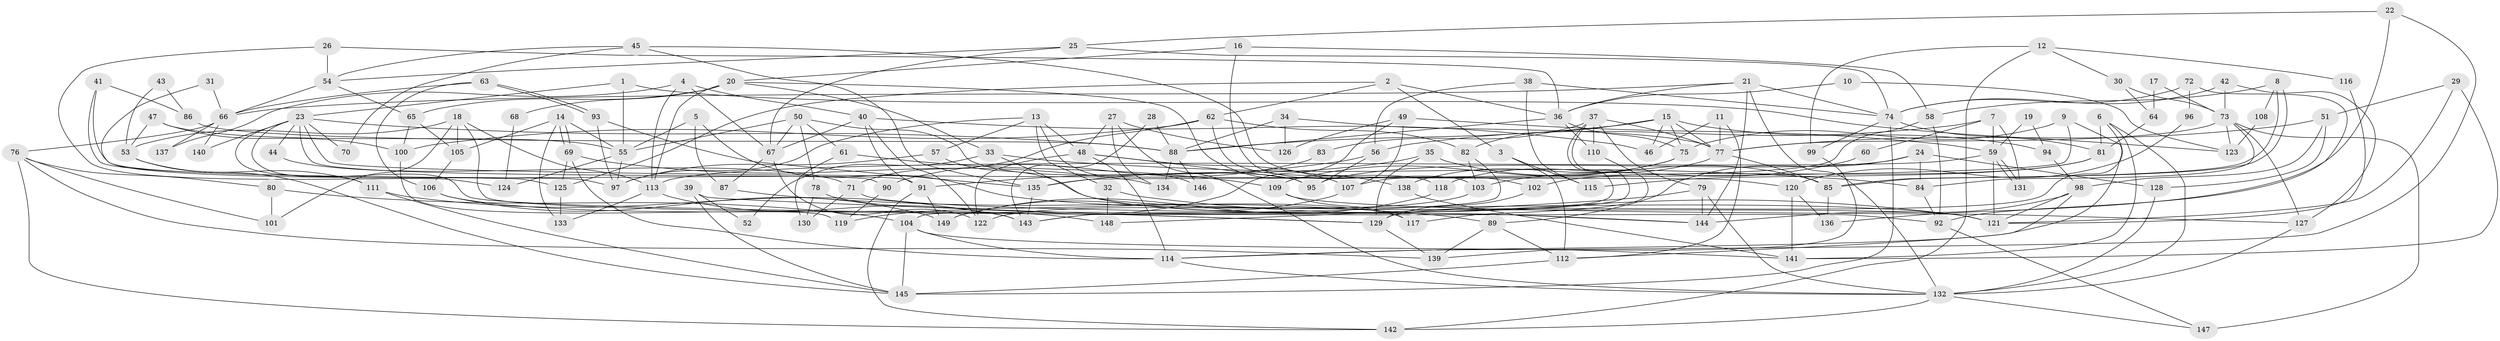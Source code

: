 // coarse degree distribution, {4: 0.2, 7: 0.047619047619047616, 23: 0.009523809523809525, 13: 0.009523809523809525, 3: 0.2761904761904762, 9: 0.01904761904761905, 11: 0.02857142857142857, 6: 0.08571428571428572, 8: 0.0380952380952381, 12: 0.009523809523809525, 5: 0.10476190476190476, 2: 0.17142857142857143}
// Generated by graph-tools (version 1.1) at 2025/51/03/04/25 22:51:08]
// undirected, 149 vertices, 298 edges
graph export_dot {
  node [color=gray90,style=filled];
  1;
  2;
  3;
  4;
  5;
  6;
  7;
  8;
  9;
  10;
  11;
  12;
  13;
  14;
  15;
  16;
  17;
  18;
  19;
  20;
  21;
  22;
  23;
  24;
  25;
  26;
  27;
  28;
  29;
  30;
  31;
  32;
  33;
  34;
  35;
  36;
  37;
  38;
  39;
  40;
  41;
  42;
  43;
  44;
  45;
  46;
  47;
  48;
  49;
  50;
  51;
  52;
  53;
  54;
  55;
  56;
  57;
  58;
  59;
  60;
  61;
  62;
  63;
  64;
  65;
  66;
  67;
  68;
  69;
  70;
  71;
  72;
  73;
  74;
  75;
  76;
  77;
  78;
  79;
  80;
  81;
  82;
  83;
  84;
  85;
  86;
  87;
  88;
  89;
  90;
  91;
  92;
  93;
  94;
  95;
  96;
  97;
  98;
  99;
  100;
  101;
  102;
  103;
  104;
  105;
  106;
  107;
  108;
  109;
  110;
  111;
  112;
  113;
  114;
  115;
  116;
  117;
  118;
  119;
  120;
  121;
  122;
  123;
  124;
  125;
  126;
  127;
  128;
  129;
  130;
  131;
  132;
  133;
  134;
  135;
  136;
  137;
  138;
  139;
  140;
  141;
  142;
  143;
  144;
  145;
  146;
  147;
  148;
  149;
  1 -- 55;
  1 -- 23;
  1 -- 123;
  2 -- 62;
  2 -- 3;
  2 -- 36;
  2 -- 125;
  3 -- 115;
  3 -- 112;
  4 -- 67;
  4 -- 113;
  4 -- 40;
  4 -- 137;
  5 -- 87;
  5 -- 121;
  5 -- 55;
  6 -- 129;
  6 -- 141;
  6 -- 81;
  6 -- 132;
  7 -- 59;
  7 -- 56;
  7 -- 60;
  7 -- 131;
  8 -- 85;
  8 -- 85;
  8 -- 58;
  8 -- 108;
  9 -- 75;
  9 -- 135;
  9 -- 114;
  10 -- 36;
  10 -- 123;
  11 -- 46;
  11 -- 112;
  11 -- 77;
  12 -- 99;
  12 -- 142;
  12 -- 30;
  12 -- 116;
  13 -- 97;
  13 -- 48;
  13 -- 32;
  13 -- 57;
  13 -- 146;
  14 -- 133;
  14 -- 69;
  14 -- 69;
  14 -- 55;
  14 -- 105;
  15 -- 75;
  15 -- 88;
  15 -- 46;
  15 -- 77;
  15 -- 82;
  15 -- 94;
  16 -- 20;
  16 -- 103;
  16 -- 58;
  17 -- 64;
  17 -- 73;
  18 -- 113;
  18 -- 105;
  18 -- 53;
  18 -- 92;
  18 -- 101;
  19 -- 59;
  19 -- 94;
  20 -- 138;
  20 -- 33;
  20 -- 65;
  20 -- 68;
  20 -- 113;
  21 -- 66;
  21 -- 132;
  21 -- 36;
  21 -- 74;
  21 -- 144;
  22 -- 136;
  22 -- 114;
  22 -- 25;
  23 -- 129;
  23 -- 111;
  23 -- 44;
  23 -- 70;
  23 -- 88;
  23 -- 90;
  23 -- 120;
  23 -- 140;
  24 -- 84;
  24 -- 95;
  24 -- 89;
  24 -- 128;
  25 -- 74;
  25 -- 54;
  25 -- 67;
  26 -- 36;
  26 -- 54;
  26 -- 124;
  27 -- 134;
  27 -- 132;
  27 -- 48;
  27 -- 126;
  28 -- 88;
  28 -- 143;
  29 -- 51;
  29 -- 121;
  29 -- 141;
  30 -- 73;
  30 -- 64;
  31 -- 66;
  31 -- 97;
  32 -- 121;
  32 -- 148;
  33 -- 144;
  33 -- 84;
  33 -- 52;
  34 -- 77;
  34 -- 88;
  34 -- 126;
  35 -- 135;
  35 -- 85;
  35 -- 129;
  36 -- 75;
  36 -- 88;
  36 -- 110;
  37 -- 77;
  37 -- 104;
  37 -- 79;
  37 -- 83;
  37 -- 110;
  37 -- 143;
  38 -- 74;
  38 -- 56;
  38 -- 115;
  39 -- 145;
  39 -- 129;
  39 -- 52;
  40 -- 67;
  40 -- 46;
  40 -- 91;
  40 -- 122;
  41 -- 91;
  41 -- 125;
  41 -- 86;
  42 -- 74;
  42 -- 127;
  42 -- 73;
  43 -- 86;
  43 -- 53;
  44 -- 71;
  45 -- 54;
  45 -- 135;
  45 -- 70;
  45 -- 102;
  47 -- 55;
  47 -- 53;
  47 -- 100;
  48 -- 114;
  48 -- 95;
  48 -- 107;
  48 -- 122;
  49 -- 107;
  49 -- 126;
  49 -- 59;
  49 -- 119;
  50 -- 67;
  50 -- 55;
  50 -- 61;
  50 -- 78;
  50 -- 95;
  51 -- 128;
  51 -- 77;
  51 -- 98;
  53 -- 111;
  53 -- 145;
  54 -- 65;
  54 -- 66;
  55 -- 97;
  55 -- 124;
  56 -- 91;
  56 -- 95;
  57 -- 121;
  57 -- 97;
  58 -- 92;
  58 -- 107;
  59 -- 131;
  59 -- 131;
  59 -- 113;
  59 -- 121;
  60 -- 103;
  61 -- 130;
  61 -- 109;
  62 -- 82;
  62 -- 100;
  62 -- 71;
  62 -- 118;
  63 -- 106;
  63 -- 93;
  63 -- 93;
  63 -- 66;
  64 -- 81;
  65 -- 105;
  65 -- 100;
  66 -- 76;
  66 -- 137;
  66 -- 140;
  67 -- 122;
  67 -- 87;
  68 -- 124;
  69 -- 114;
  69 -- 125;
  69 -- 134;
  71 -- 144;
  71 -- 130;
  72 -- 74;
  72 -- 92;
  72 -- 96;
  73 -- 77;
  73 -- 84;
  73 -- 123;
  73 -- 127;
  73 -- 147;
  74 -- 81;
  74 -- 99;
  74 -- 145;
  75 -- 109;
  75 -- 138;
  76 -- 101;
  76 -- 80;
  76 -- 139;
  76 -- 142;
  77 -- 85;
  77 -- 118;
  78 -- 117;
  78 -- 130;
  79 -- 132;
  79 -- 144;
  79 -- 148;
  80 -- 104;
  80 -- 101;
  81 -- 102;
  81 -- 115;
  82 -- 143;
  82 -- 103;
  83 -- 90;
  84 -- 92;
  85 -- 136;
  86 -- 88;
  87 -- 89;
  88 -- 134;
  88 -- 146;
  89 -- 112;
  89 -- 139;
  90 -- 119;
  91 -- 149;
  91 -- 142;
  92 -- 147;
  93 -- 97;
  93 -- 135;
  94 -- 98;
  96 -- 120;
  98 -- 144;
  98 -- 112;
  98 -- 121;
  99 -- 139;
  100 -- 119;
  102 -- 129;
  103 -- 122;
  104 -- 145;
  104 -- 114;
  104 -- 141;
  105 -- 106;
  106 -- 148;
  106 -- 149;
  107 -- 149;
  108 -- 123;
  109 -- 127;
  109 -- 117;
  110 -- 117;
  111 -- 145;
  111 -- 143;
  112 -- 145;
  113 -- 133;
  113 -- 143;
  114 -- 132;
  116 -- 121;
  118 -- 149;
  120 -- 141;
  120 -- 136;
  125 -- 133;
  127 -- 132;
  128 -- 132;
  129 -- 139;
  132 -- 142;
  132 -- 147;
  135 -- 143;
  138 -- 141;
}
